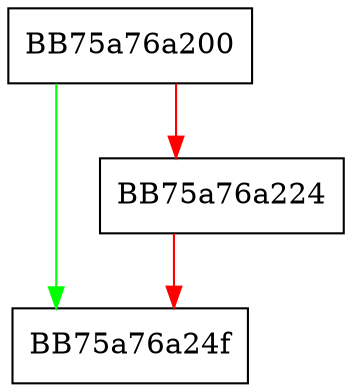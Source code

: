digraph Init {
  node [shape="box"];
  graph [splines=ortho];
  BB75a76a200 -> BB75a76a24f [color="green"];
  BB75a76a200 -> BB75a76a224 [color="red"];
  BB75a76a224 -> BB75a76a24f [color="red"];
}